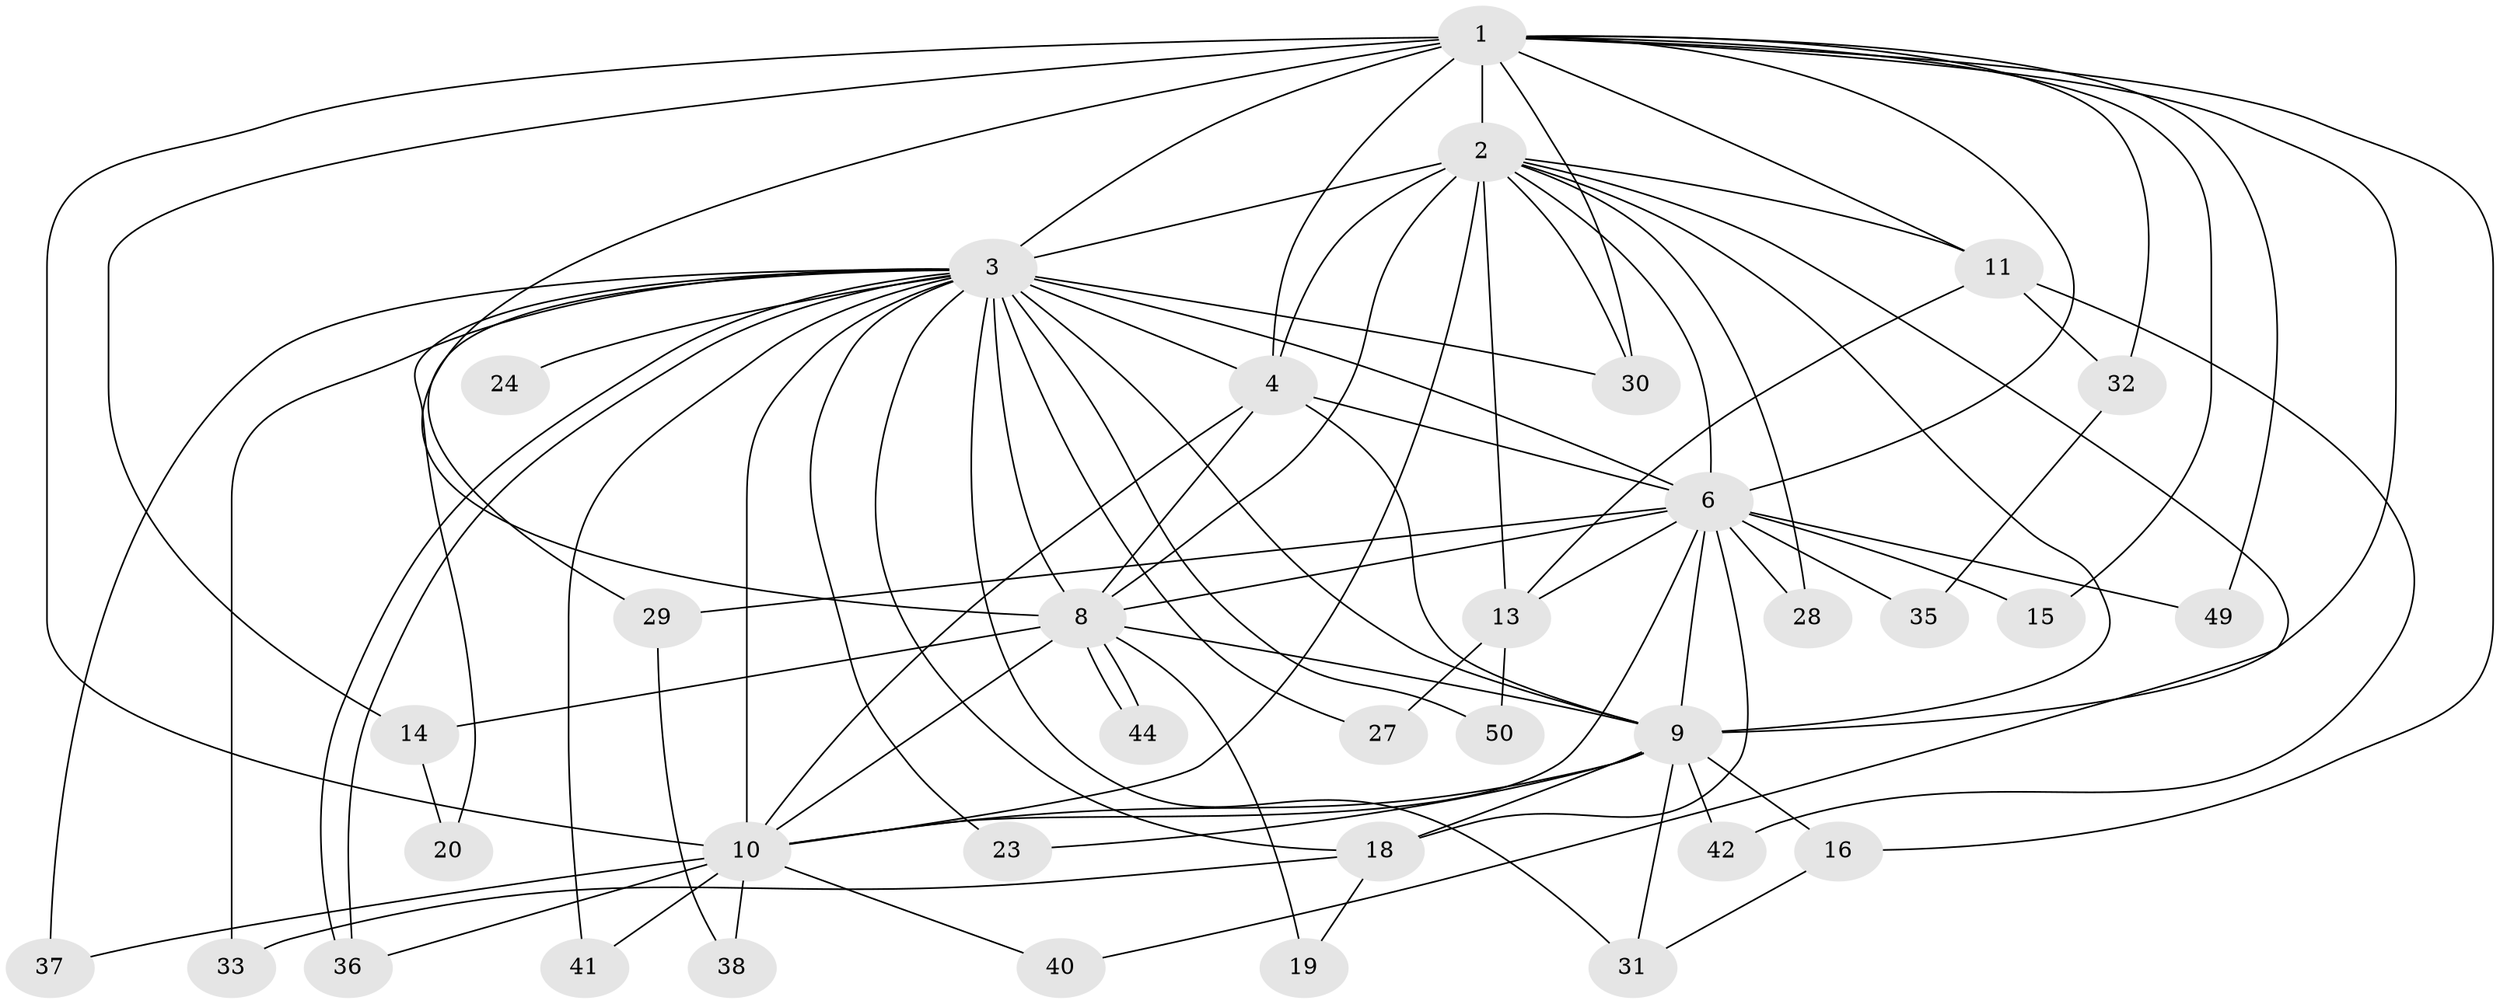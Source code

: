 // original degree distribution, {20: 0.02, 12: 0.04, 18: 0.02, 10: 0.02, 15: 0.04, 19: 0.02, 11: 0.02, 14: 0.02, 5: 0.04, 3: 0.2, 4: 0.04, 2: 0.5, 6: 0.02}
// Generated by graph-tools (version 1.1) at 2025/41/03/06/25 10:41:43]
// undirected, 35 vertices, 86 edges
graph export_dot {
graph [start="1"]
  node [color=gray90,style=filled];
  1 [super="+12"];
  2 [super="+7"];
  3 [super="+5"];
  4 [super="+48"];
  6 [super="+34"];
  8 [super="+22"];
  9 [super="+26"];
  10 [super="+17"];
  11 [super="+25"];
  13 [super="+45"];
  14;
  15;
  16 [super="+39"];
  18 [super="+21"];
  19;
  20;
  23;
  24;
  27;
  28;
  29 [super="+43"];
  30 [super="+47"];
  31;
  32;
  33;
  35;
  36 [super="+46"];
  37;
  38;
  40;
  41;
  42;
  44;
  49;
  50;
  1 -- 2 [weight=2];
  1 -- 3 [weight=2];
  1 -- 4 [weight=2];
  1 -- 6;
  1 -- 8;
  1 -- 9;
  1 -- 10 [weight=2];
  1 -- 11 [weight=2];
  1 -- 15;
  1 -- 16;
  1 -- 30;
  1 -- 32;
  1 -- 49;
  1 -- 14;
  2 -- 3 [weight=4];
  2 -- 4 [weight=2];
  2 -- 6 [weight=2];
  2 -- 8 [weight=2];
  2 -- 9 [weight=2];
  2 -- 10 [weight=2];
  2 -- 11;
  2 -- 28;
  2 -- 30;
  2 -- 40;
  2 -- 13;
  3 -- 4 [weight=2];
  3 -- 6 [weight=2];
  3 -- 8 [weight=2];
  3 -- 9 [weight=2];
  3 -- 10 [weight=2];
  3 -- 23;
  3 -- 24 [weight=2];
  3 -- 27;
  3 -- 31;
  3 -- 36;
  3 -- 36;
  3 -- 37;
  3 -- 41;
  3 -- 33;
  3 -- 50;
  3 -- 20;
  3 -- 29;
  3 -- 30;
  3 -- 18;
  4 -- 6;
  4 -- 8;
  4 -- 9;
  4 -- 10;
  6 -- 8 [weight=3];
  6 -- 9;
  6 -- 10;
  6 -- 13;
  6 -- 15;
  6 -- 18;
  6 -- 28;
  6 -- 29 [weight=2];
  6 -- 35;
  6 -- 49;
  8 -- 9;
  8 -- 10;
  8 -- 14;
  8 -- 19;
  8 -- 44;
  8 -- 44;
  9 -- 10;
  9 -- 16;
  9 -- 18 [weight=2];
  9 -- 23;
  9 -- 42;
  9 -- 31;
  10 -- 40;
  10 -- 37;
  10 -- 38;
  10 -- 41;
  10 -- 36;
  11 -- 32;
  11 -- 42;
  11 -- 13;
  13 -- 27;
  13 -- 50;
  14 -- 20;
  16 -- 31;
  18 -- 19;
  18 -- 33;
  29 -- 38;
  32 -- 35;
}
